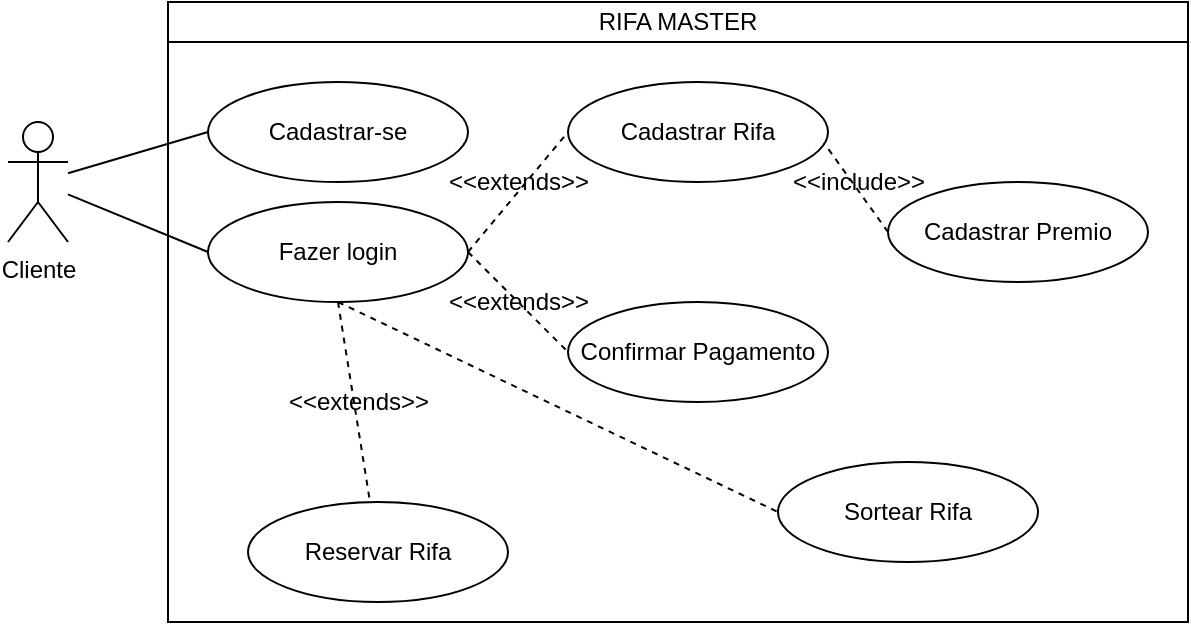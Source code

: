 <mxfile version="13.3.5" type="github"><diagram id="RBMH8R9tIMkw7V4fOheJ" name="Page-1"><mxGraphModel dx="716" dy="381" grid="1" gridSize="10" guides="1" tooltips="1" connect="1" arrows="1" fold="1" page="1" pageScale="1" pageWidth="827" pageHeight="1169" math="0" shadow="0"><root><mxCell id="0"/><mxCell id="1" parent="0"/><mxCell id="z0SlOvkDtJC3eVy4SnPG-1" value="" style="rounded=0;whiteSpace=wrap;html=1;" vertex="1" parent="1"><mxGeometry x="160" y="30" width="510" height="310" as="geometry"/></mxCell><mxCell id="z0SlOvkDtJC3eVy4SnPG-2" value="RIFA MASTER" style="rounded=0;whiteSpace=wrap;html=1;" vertex="1" parent="1"><mxGeometry x="160" y="30" width="510" height="20" as="geometry"/></mxCell><mxCell id="z0SlOvkDtJC3eVy4SnPG-3" value="Cliente" style="shape=umlActor;verticalLabelPosition=bottom;labelBackgroundColor=#ffffff;verticalAlign=top;html=1;outlineConnect=0;" vertex="1" parent="1"><mxGeometry x="80" y="90" width="30" height="60" as="geometry"/></mxCell><mxCell id="z0SlOvkDtJC3eVy4SnPG-8" value="Cadastrar-se" style="ellipse;whiteSpace=wrap;html=1;" vertex="1" parent="1"><mxGeometry x="180" y="70" width="130" height="50" as="geometry"/></mxCell><mxCell id="z0SlOvkDtJC3eVy4SnPG-10" value="" style="endArrow=none;html=1;entryX=0;entryY=0.5;entryDx=0;entryDy=0;" edge="1" parent="1" source="z0SlOvkDtJC3eVy4SnPG-3" target="z0SlOvkDtJC3eVy4SnPG-8"><mxGeometry width="50" height="50" relative="1" as="geometry"><mxPoint x="380" y="300" as="sourcePoint"/><mxPoint x="430" y="250" as="targetPoint"/></mxGeometry></mxCell><mxCell id="z0SlOvkDtJC3eVy4SnPG-11" value="Fazer login" style="ellipse;whiteSpace=wrap;html=1;" vertex="1" parent="1"><mxGeometry x="180" y="130" width="130" height="50" as="geometry"/></mxCell><mxCell id="z0SlOvkDtJC3eVy4SnPG-12" value="" style="endArrow=none;html=1;entryX=0;entryY=0.5;entryDx=0;entryDy=0;" edge="1" parent="1" source="z0SlOvkDtJC3eVy4SnPG-3" target="z0SlOvkDtJC3eVy4SnPG-11"><mxGeometry width="50" height="50" relative="1" as="geometry"><mxPoint x="150" y="130.455" as="sourcePoint"/><mxPoint x="190" y="105" as="targetPoint"/></mxGeometry></mxCell><mxCell id="z0SlOvkDtJC3eVy4SnPG-13" value="Cadastrar Rifa" style="ellipse;whiteSpace=wrap;html=1;" vertex="1" parent="1"><mxGeometry x="360" y="70" width="130" height="50" as="geometry"/></mxCell><mxCell id="z0SlOvkDtJC3eVy4SnPG-15" value="" style="endArrow=none;dashed=1;html=1;exitX=1;exitY=0.5;exitDx=0;exitDy=0;entryX=0;entryY=0.5;entryDx=0;entryDy=0;" edge="1" parent="1" source="z0SlOvkDtJC3eVy4SnPG-11" target="z0SlOvkDtJC3eVy4SnPG-13"><mxGeometry width="50" height="50" relative="1" as="geometry"><mxPoint x="380" y="300" as="sourcePoint"/><mxPoint x="430" y="250" as="targetPoint"/></mxGeometry></mxCell><mxCell id="z0SlOvkDtJC3eVy4SnPG-16" value="&amp;lt;&amp;lt;extends&amp;gt;&amp;gt;" style="text;html=1;align=center;verticalAlign=middle;resizable=0;points=[];autosize=1;" vertex="1" parent="1"><mxGeometry x="290" y="110" width="90" height="20" as="geometry"/></mxCell><mxCell id="z0SlOvkDtJC3eVy4SnPG-17" value="Cadastrar Premio" style="ellipse;whiteSpace=wrap;html=1;" vertex="1" parent="1"><mxGeometry x="520" y="120" width="130" height="50" as="geometry"/></mxCell><mxCell id="z0SlOvkDtJC3eVy4SnPG-18" value="" style="endArrow=none;dashed=1;html=1;exitX=0;exitY=0.5;exitDx=0;exitDy=0;entryX=0.994;entryY=0.644;entryDx=0;entryDy=0;entryPerimeter=0;" edge="1" parent="1" source="z0SlOvkDtJC3eVy4SnPG-17" target="z0SlOvkDtJC3eVy4SnPG-13"><mxGeometry width="50" height="50" relative="1" as="geometry"><mxPoint x="414" y="190" as="sourcePoint"/><mxPoint x="464" y="130" as="targetPoint"/></mxGeometry></mxCell><mxCell id="z0SlOvkDtJC3eVy4SnPG-19" value="&amp;lt;&amp;lt;include&amp;gt;&amp;gt;" style="text;html=1;align=center;verticalAlign=middle;resizable=0;points=[];autosize=1;" vertex="1" parent="1"><mxGeometry x="465" y="110" width="80" height="20" as="geometry"/></mxCell><mxCell id="z0SlOvkDtJC3eVy4SnPG-21" value="Confirmar Pagamento" style="ellipse;whiteSpace=wrap;html=1;" vertex="1" parent="1"><mxGeometry x="360" y="180" width="130" height="50" as="geometry"/></mxCell><mxCell id="z0SlOvkDtJC3eVy4SnPG-22" value="" style="endArrow=none;dashed=1;html=1;exitX=1;exitY=0.5;exitDx=0;exitDy=0;entryX=0;entryY=0.5;entryDx=0;entryDy=0;" edge="1" parent="1" source="z0SlOvkDtJC3eVy4SnPG-11" target="z0SlOvkDtJC3eVy4SnPG-21"><mxGeometry width="50" height="50" relative="1" as="geometry"><mxPoint x="320" y="165" as="sourcePoint"/><mxPoint x="370" y="105" as="targetPoint"/></mxGeometry></mxCell><mxCell id="z0SlOvkDtJC3eVy4SnPG-23" value="&amp;lt;&amp;lt;extends&amp;gt;&amp;gt;" style="text;html=1;align=center;verticalAlign=middle;resizable=0;points=[];autosize=1;" vertex="1" parent="1"><mxGeometry x="290" y="170" width="90" height="20" as="geometry"/></mxCell><mxCell id="z0SlOvkDtJC3eVy4SnPG-25" value="Sortear Rifa" style="ellipse;whiteSpace=wrap;html=1;" vertex="1" parent="1"><mxGeometry x="465" y="260" width="130" height="50" as="geometry"/></mxCell><mxCell id="z0SlOvkDtJC3eVy4SnPG-27" value="" style="endArrow=none;dashed=1;html=1;exitX=0.5;exitY=1;exitDx=0;exitDy=0;entryX=0;entryY=0.5;entryDx=0;entryDy=0;" edge="1" parent="1" source="z0SlOvkDtJC3eVy4SnPG-11" target="z0SlOvkDtJC3eVy4SnPG-25"><mxGeometry width="50" height="50" relative="1" as="geometry"><mxPoint x="250" y="210" as="sourcePoint"/><mxPoint x="300" y="260" as="targetPoint"/><Array as="points"/></mxGeometry></mxCell><mxCell id="z0SlOvkDtJC3eVy4SnPG-28" value="&amp;lt;&amp;lt;extends&amp;gt;&amp;gt;" style="text;html=1;align=center;verticalAlign=middle;resizable=0;points=[];autosize=1;" vertex="1" parent="1"><mxGeometry x="210" y="220" width="90" height="20" as="geometry"/></mxCell><mxCell id="z0SlOvkDtJC3eVy4SnPG-29" value="Reservar Rifa" style="ellipse;whiteSpace=wrap;html=1;" vertex="1" parent="1"><mxGeometry x="200" y="280" width="130" height="50" as="geometry"/></mxCell><mxCell id="z0SlOvkDtJC3eVy4SnPG-30" value="" style="endArrow=none;dashed=1;html=1;exitX=0.5;exitY=1;exitDx=0;exitDy=0;" edge="1" parent="1" source="z0SlOvkDtJC3eVy4SnPG-11" target="z0SlOvkDtJC3eVy4SnPG-29"><mxGeometry width="50" height="50" relative="1" as="geometry"><mxPoint x="255" y="190" as="sourcePoint"/><mxPoint x="475.0" y="295" as="targetPoint"/><Array as="points"/></mxGeometry></mxCell></root></mxGraphModel></diagram></mxfile>